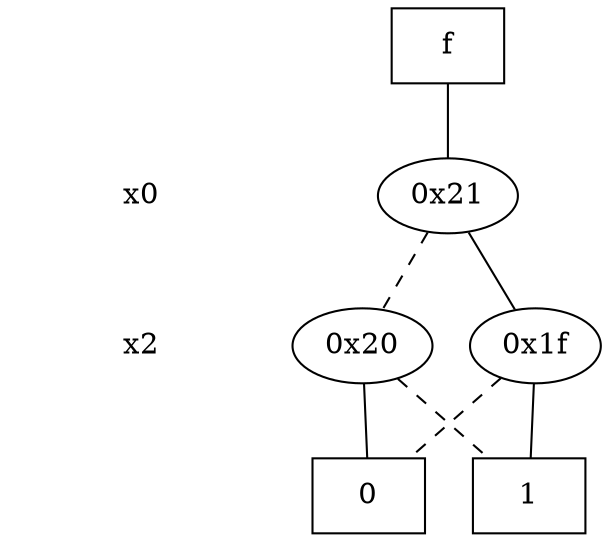 digraph "DD" {
size = "7.5,10"
center = true;
edge [dir = none];
{ node [shape = plaintext];
  edge [style = invis];
  "CONST NODES" [style = invis];
" x0 " -> " x2 " -> "CONST NODES"; 
}
{ rank = same; node [shape = box]; edge [style = invis];
"  f  "; }
{ rank = same; " x0 ";
"0x21";
}
{ rank = same; " x2 ";
"0x20";
"0x1f";
}
{ rank = same; "CONST NODES";
{ node [shape = box]; "0x11";
"0x10";
}
}
"  f  " -> "0x21" [style = solid];
"0x21" -> "0x1f";
"0x21" -> "0x20" [style = dashed];
"0x20" -> "0x11";
"0x20" -> "0x10" [style = dashed];
"0x1f" -> "0x10";
"0x1f" -> "0x11" [style = dashed];
"0x11" [label = "0"];
"0x10" [label = "1"];
}
